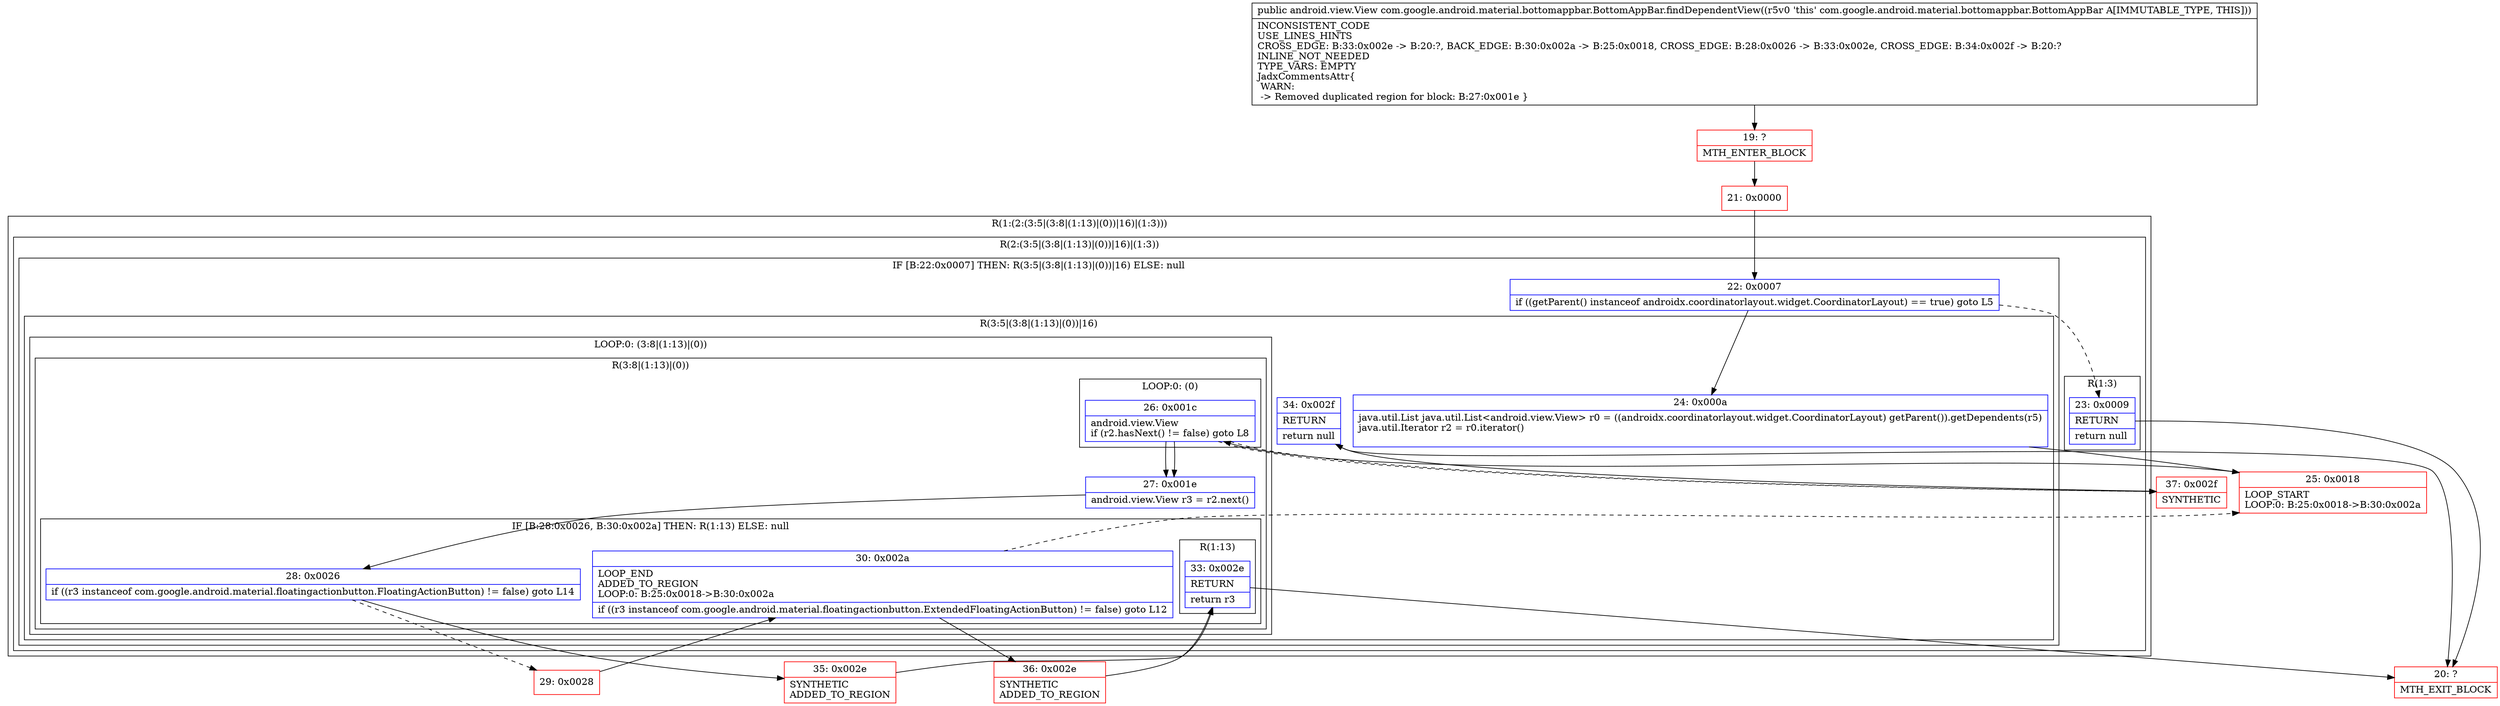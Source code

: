 digraph "CFG forcom.google.android.material.bottomappbar.BottomAppBar.findDependentView()Landroid\/view\/View;" {
subgraph cluster_Region_193920271 {
label = "R(1:(2:(3:5|(3:8|(1:13)|(0))|16)|(1:3)))";
node [shape=record,color=blue];
subgraph cluster_Region_2085277889 {
label = "R(2:(3:5|(3:8|(1:13)|(0))|16)|(1:3))";
node [shape=record,color=blue];
subgraph cluster_IfRegion_1426279131 {
label = "IF [B:22:0x0007] THEN: R(3:5|(3:8|(1:13)|(0))|16) ELSE: null";
node [shape=record,color=blue];
Node_22 [shape=record,label="{22\:\ 0x0007|if ((getParent() instanceof androidx.coordinatorlayout.widget.CoordinatorLayout) == true) goto L5\l}"];
subgraph cluster_Region_800236175 {
label = "R(3:5|(3:8|(1:13)|(0))|16)";
node [shape=record,color=blue];
Node_24 [shape=record,label="{24\:\ 0x000a|java.util.List java.util.List\<android.view.View\> r0 = ((androidx.coordinatorlayout.widget.CoordinatorLayout) getParent()).getDependents(r5)\ljava.util.Iterator r2 = r0.iterator()\l\l}"];
subgraph cluster_LoopRegion_1042369025 {
label = "LOOP:0: (3:8|(1:13)|(0))";
node [shape=record,color=blue];
Node_26 [shape=record,label="{26\:\ 0x001c|android.view.View \lif (r2.hasNext() != false) goto L8\l}"];
subgraph cluster_Region_1119600207 {
label = "R(3:8|(1:13)|(0))";
node [shape=record,color=blue];
Node_27 [shape=record,label="{27\:\ 0x001e|android.view.View r3 = r2.next()\l}"];
subgraph cluster_IfRegion_1750966785 {
label = "IF [B:28:0x0026, B:30:0x002a] THEN: R(1:13) ELSE: null";
node [shape=record,color=blue];
Node_28 [shape=record,label="{28\:\ 0x0026|if ((r3 instanceof com.google.android.material.floatingactionbutton.FloatingActionButton) != false) goto L14\l}"];
Node_30 [shape=record,label="{30\:\ 0x002a|LOOP_END\lADDED_TO_REGION\lLOOP:0: B:25:0x0018\-\>B:30:0x002a\l|if ((r3 instanceof com.google.android.material.floatingactionbutton.ExtendedFloatingActionButton) != false) goto L12\l}"];
subgraph cluster_Region_667379779 {
label = "R(1:13)";
node [shape=record,color=blue];
Node_33 [shape=record,label="{33\:\ 0x002e|RETURN\l|return r3\l}"];
}
}
subgraph cluster_LoopRegion_318918648 {
label = "LOOP:0: (0)";
node [shape=record,color=blue];
Node_26 [shape=record,label="{26\:\ 0x001c|android.view.View \lif (r2.hasNext() != false) goto L8\l}"];
subgraph cluster_Region_215269905 {
label = "R(0)";
node [shape=record,color=blue];
}
}
}
}
Node_34 [shape=record,label="{34\:\ 0x002f|RETURN\l|return null\l}"];
}
}
subgraph cluster_Region_152843296 {
label = "R(1:3)";
node [shape=record,color=blue];
Node_23 [shape=record,label="{23\:\ 0x0009|RETURN\l|return null\l}"];
}
}
}
Node_19 [shape=record,color=red,label="{19\:\ ?|MTH_ENTER_BLOCK\l}"];
Node_21 [shape=record,color=red,label="{21\:\ 0x0000}"];
Node_20 [shape=record,color=red,label="{20\:\ ?|MTH_EXIT_BLOCK\l}"];
Node_25 [shape=record,color=red,label="{25\:\ 0x0018|LOOP_START\lLOOP:0: B:25:0x0018\-\>B:30:0x002a\l}"];
Node_29 [shape=record,color=red,label="{29\:\ 0x0028}"];
Node_36 [shape=record,color=red,label="{36\:\ 0x002e|SYNTHETIC\lADDED_TO_REGION\l}"];
Node_35 [shape=record,color=red,label="{35\:\ 0x002e|SYNTHETIC\lADDED_TO_REGION\l}"];
Node_37 [shape=record,color=red,label="{37\:\ 0x002f|SYNTHETIC\l}"];
MethodNode[shape=record,label="{public android.view.View com.google.android.material.bottomappbar.BottomAppBar.findDependentView((r5v0 'this' com.google.android.material.bottomappbar.BottomAppBar A[IMMUTABLE_TYPE, THIS]))  | INCONSISTENT_CODE\lUSE_LINES_HINTS\lCROSS_EDGE: B:33:0x002e \-\> B:20:?, BACK_EDGE: B:30:0x002a \-\> B:25:0x0018, CROSS_EDGE: B:28:0x0026 \-\> B:33:0x002e, CROSS_EDGE: B:34:0x002f \-\> B:20:?\lINLINE_NOT_NEEDED\lTYPE_VARS: EMPTY\lJadxCommentsAttr\{\l WARN: \l \-\> Removed duplicated region for block: B:27:0x001e \}\l}"];
MethodNode -> Node_19;Node_22 -> Node_23[style=dashed];
Node_22 -> Node_24;
Node_24 -> Node_25;
Node_26 -> Node_27;
Node_26 -> Node_37[style=dashed];
Node_27 -> Node_28;
Node_28 -> Node_29[style=dashed];
Node_28 -> Node_35;
Node_30 -> Node_25[style=dashed];
Node_30 -> Node_36;
Node_33 -> Node_20;
Node_26 -> Node_27;
Node_26 -> Node_37[style=dashed];
Node_34 -> Node_20;
Node_23 -> Node_20;
Node_19 -> Node_21;
Node_21 -> Node_22;
Node_25 -> Node_26;
Node_29 -> Node_30;
Node_36 -> Node_33;
Node_35 -> Node_33;
Node_37 -> Node_34;
}

